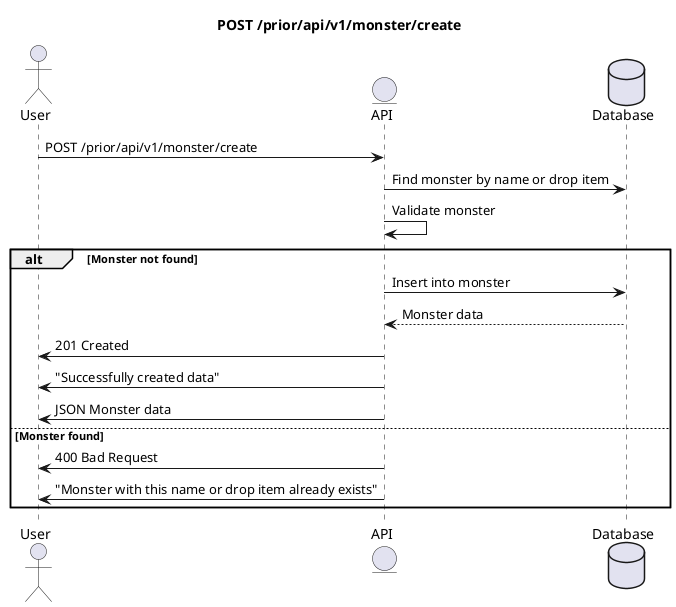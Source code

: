 @startuml
'https://plantuml.com/sequence-diagram

title POST /prior/api/v1/monster/create

actor User as u
entity API as a
database Database as d

u->a : POST /prior/api/v1/monster/create
a->d : Find monster by name or drop item
a->a : Validate monster

alt Monster not found
    a->d : Insert into monster
    d-->a : Monster data
    a->u : 201 Created
    a->u : "Successfully created data"
    a->u : JSON Monster data
else Monster found
    a->u : 400 Bad Request
    a->u : "Monster with this name or drop item already exists"
end

@enduml